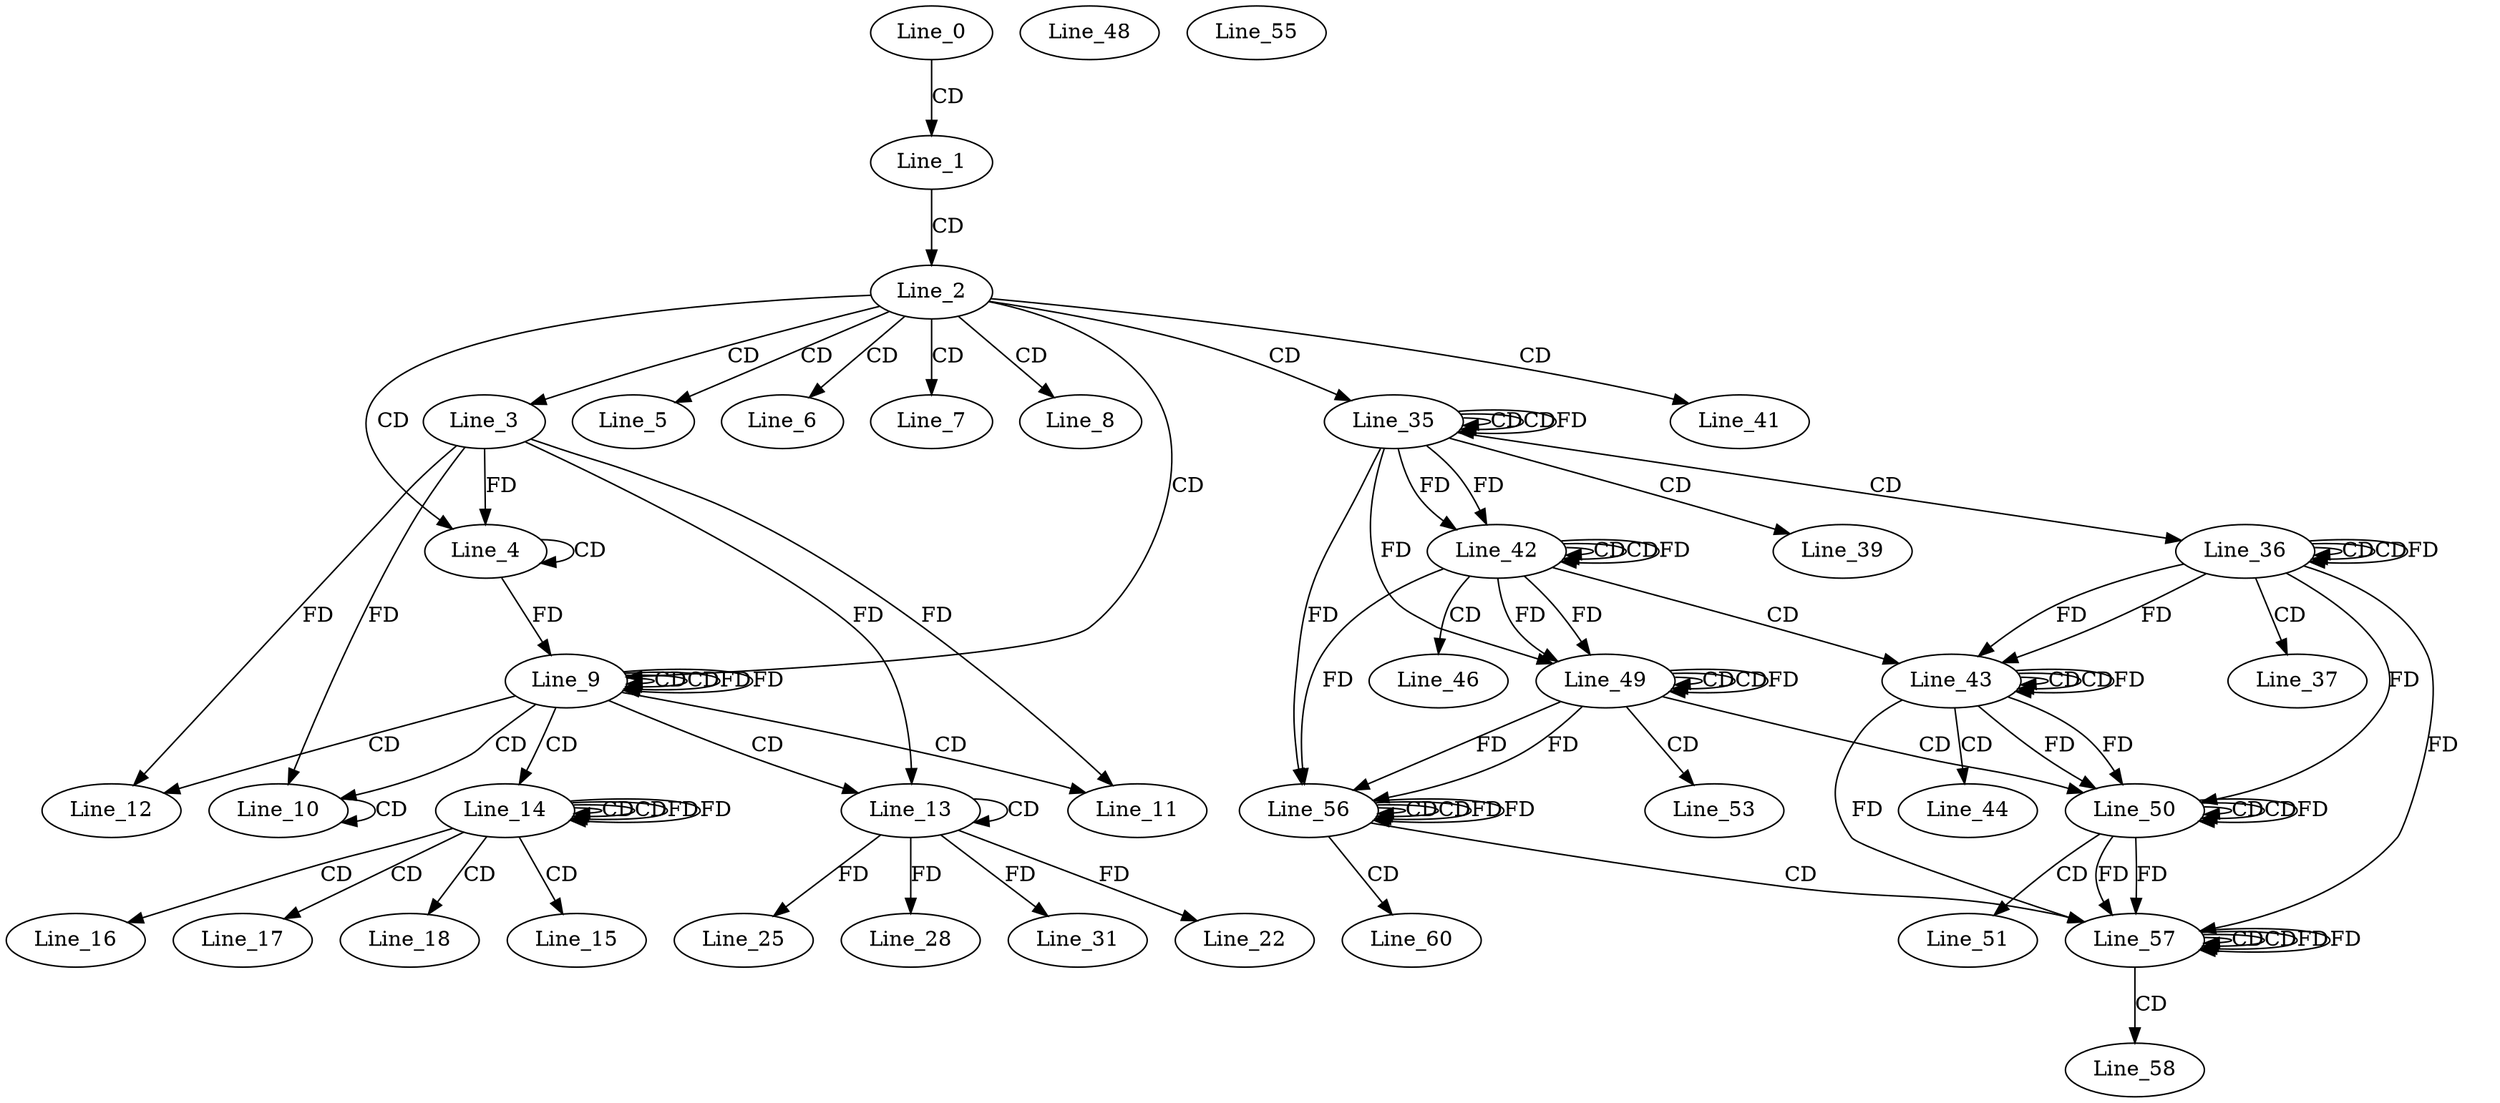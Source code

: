 digraph G {
  Line_0;
  Line_1;
  Line_2;
  Line_3;
  Line_4;
  Line_4;
  Line_5;
  Line_6;
  Line_7;
  Line_8;
  Line_9;
  Line_9;
  Line_9;
  Line_10;
  Line_10;
  Line_11;
  Line_11;
  Line_12;
  Line_12;
  Line_13;
  Line_13;
  Line_14;
  Line_14;
  Line_14;
  Line_15;
  Line_16;
  Line_17;
  Line_18;
  Line_22;
  Line_25;
  Line_28;
  Line_31;
  Line_35;
  Line_35;
  Line_35;
  Line_36;
  Line_36;
  Line_36;
  Line_37;
  Line_39;
  Line_41;
  Line_42;
  Line_42;
  Line_42;
  Line_43;
  Line_43;
  Line_43;
  Line_44;
  Line_46;
  Line_48;
  Line_49;
  Line_49;
  Line_49;
  Line_50;
  Line_50;
  Line_50;
  Line_51;
  Line_53;
  Line_55;
  Line_56;
  Line_56;
  Line_56;
  Line_57;
  Line_57;
  Line_57;
  Line_58;
  Line_60;
  Line_0 -> Line_1 [ label="CD" ];
  Line_1 -> Line_2 [ label="CD" ];
  Line_2 -> Line_3 [ label="CD" ];
  Line_2 -> Line_4 [ label="CD" ];
  Line_4 -> Line_4 [ label="CD" ];
  Line_3 -> Line_4 [ label="FD" ];
  Line_2 -> Line_5 [ label="CD" ];
  Line_2 -> Line_6 [ label="CD" ];
  Line_2 -> Line_7 [ label="CD" ];
  Line_2 -> Line_8 [ label="CD" ];
  Line_2 -> Line_9 [ label="CD" ];
  Line_9 -> Line_9 [ label="CD" ];
  Line_4 -> Line_9 [ label="FD" ];
  Line_9 -> Line_9 [ label="CD" ];
  Line_9 -> Line_9 [ label="FD" ];
  Line_9 -> Line_10 [ label="CD" ];
  Line_10 -> Line_10 [ label="CD" ];
  Line_3 -> Line_10 [ label="FD" ];
  Line_9 -> Line_11 [ label="CD" ];
  Line_3 -> Line_11 [ label="FD" ];
  Line_9 -> Line_12 [ label="CD" ];
  Line_3 -> Line_12 [ label="FD" ];
  Line_9 -> Line_13 [ label="CD" ];
  Line_13 -> Line_13 [ label="CD" ];
  Line_3 -> Line_13 [ label="FD" ];
  Line_9 -> Line_14 [ label="CD" ];
  Line_14 -> Line_14 [ label="CD" ];
  Line_14 -> Line_14 [ label="CD" ];
  Line_14 -> Line_14 [ label="FD" ];
  Line_14 -> Line_15 [ label="CD" ];
  Line_14 -> Line_16 [ label="CD" ];
  Line_14 -> Line_17 [ label="CD" ];
  Line_14 -> Line_18 [ label="CD" ];
  Line_13 -> Line_22 [ label="FD" ];
  Line_13 -> Line_25 [ label="FD" ];
  Line_13 -> Line_28 [ label="FD" ];
  Line_13 -> Line_31 [ label="FD" ];
  Line_2 -> Line_35 [ label="CD" ];
  Line_35 -> Line_35 [ label="CD" ];
  Line_35 -> Line_35 [ label="CD" ];
  Line_35 -> Line_35 [ label="FD" ];
  Line_35 -> Line_36 [ label="CD" ];
  Line_36 -> Line_36 [ label="CD" ];
  Line_36 -> Line_36 [ label="CD" ];
  Line_36 -> Line_36 [ label="FD" ];
  Line_36 -> Line_37 [ label="CD" ];
  Line_35 -> Line_39 [ label="CD" ];
  Line_2 -> Line_41 [ label="CD" ];
  Line_42 -> Line_42 [ label="CD" ];
  Line_35 -> Line_42 [ label="FD" ];
  Line_42 -> Line_42 [ label="CD" ];
  Line_42 -> Line_42 [ label="FD" ];
  Line_35 -> Line_42 [ label="FD" ];
  Line_42 -> Line_43 [ label="CD" ];
  Line_43 -> Line_43 [ label="CD" ];
  Line_36 -> Line_43 [ label="FD" ];
  Line_43 -> Line_43 [ label="CD" ];
  Line_43 -> Line_43 [ label="FD" ];
  Line_36 -> Line_43 [ label="FD" ];
  Line_43 -> Line_44 [ label="CD" ];
  Line_42 -> Line_46 [ label="CD" ];
  Line_49 -> Line_49 [ label="CD" ];
  Line_42 -> Line_49 [ label="FD" ];
  Line_49 -> Line_49 [ label="CD" ];
  Line_49 -> Line_49 [ label="FD" ];
  Line_42 -> Line_49 [ label="FD" ];
  Line_35 -> Line_49 [ label="FD" ];
  Line_49 -> Line_50 [ label="CD" ];
  Line_50 -> Line_50 [ label="CD" ];
  Line_43 -> Line_50 [ label="FD" ];
  Line_50 -> Line_50 [ label="CD" ];
  Line_50 -> Line_50 [ label="FD" ];
  Line_43 -> Line_50 [ label="FD" ];
  Line_36 -> Line_50 [ label="FD" ];
  Line_50 -> Line_51 [ label="CD" ];
  Line_49 -> Line_53 [ label="CD" ];
  Line_56 -> Line_56 [ label="CD" ];
  Line_49 -> Line_56 [ label="FD" ];
  Line_56 -> Line_56 [ label="CD" ];
  Line_56 -> Line_56 [ label="FD" ];
  Line_49 -> Line_56 [ label="FD" ];
  Line_42 -> Line_56 [ label="FD" ];
  Line_35 -> Line_56 [ label="FD" ];
  Line_56 -> Line_57 [ label="CD" ];
  Line_57 -> Line_57 [ label="CD" ];
  Line_50 -> Line_57 [ label="FD" ];
  Line_57 -> Line_57 [ label="CD" ];
  Line_57 -> Line_57 [ label="FD" ];
  Line_50 -> Line_57 [ label="FD" ];
  Line_43 -> Line_57 [ label="FD" ];
  Line_36 -> Line_57 [ label="FD" ];
  Line_57 -> Line_58 [ label="CD" ];
  Line_56 -> Line_60 [ label="CD" ];
  Line_9 -> Line_9 [ label="FD" ];
  Line_14 -> Line_14 [ label="FD" ];
  Line_56 -> Line_56 [ label="FD" ];
  Line_57 -> Line_57 [ label="FD" ];
}
